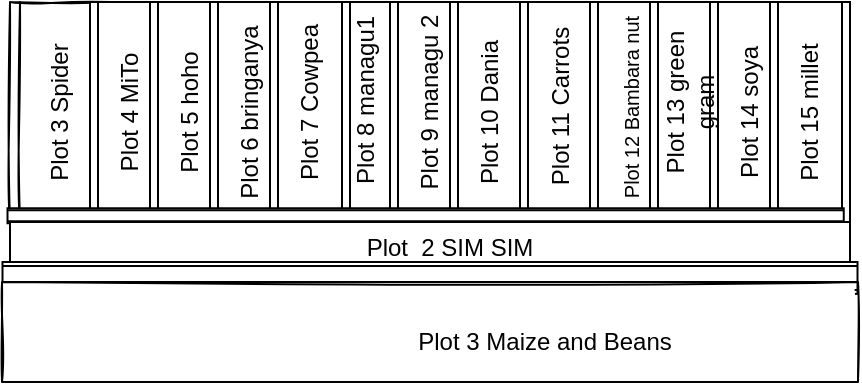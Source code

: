 <mxfile version="14.8.6" type="github">
  <diagram id="30xWkC1ygPRy39HFyyRH" name="Page-1">
    <mxGraphModel dx="782" dy="436" grid="1" gridSize="10" guides="1" tooltips="1" connect="1" arrows="1" fold="1" page="1" pageScale="1" pageWidth="850" pageHeight="1100" math="0" shadow="0">
      <root>
        <mxCell id="0" />
        <mxCell id="1" parent="0" />
        <mxCell id="zWN-aV_KUH45fdRNiJmX-1" value="" style="shape=process;whiteSpace=wrap;html=1;backgroundOutline=1;rotation=-180;shadow=0;sketch=1;fillStyle=solid;fillColor=#FFFFFF;" vertex="1" parent="1">
          <mxGeometry x="150" y="40" width="50" height="110" as="geometry" />
        </mxCell>
        <mxCell id="zWN-aV_KUH45fdRNiJmX-2" value="" style="shape=process;whiteSpace=wrap;html=1;backgroundOutline=1;rotation=-180;" vertex="1" parent="1">
          <mxGeometry x="190" y="40" width="40" height="110" as="geometry" />
        </mxCell>
        <mxCell id="zWN-aV_KUH45fdRNiJmX-3" value="" style="shape=process;whiteSpace=wrap;html=1;backgroundOutline=1;rotation=-180;" vertex="1" parent="1">
          <mxGeometry x="220" y="40" width="40" height="110" as="geometry" />
        </mxCell>
        <mxCell id="zWN-aV_KUH45fdRNiJmX-4" value="" style="shape=process;whiteSpace=wrap;html=1;backgroundOutline=1;rotation=-180;" vertex="1" parent="1">
          <mxGeometry x="310" y="40" width="40" height="110" as="geometry" />
        </mxCell>
        <mxCell id="zWN-aV_KUH45fdRNiJmX-5" value="" style="shape=process;whiteSpace=wrap;html=1;backgroundOutline=1;rotation=-180;" vertex="1" parent="1">
          <mxGeometry x="250" y="40" width="40" height="110" as="geometry" />
        </mxCell>
        <mxCell id="zWN-aV_KUH45fdRNiJmX-6" value="" style="shape=process;whiteSpace=wrap;html=1;backgroundOutline=1;rotation=-180;" vertex="1" parent="1">
          <mxGeometry x="280" y="40" width="40" height="110" as="geometry" />
        </mxCell>
        <mxCell id="zWN-aV_KUH45fdRNiJmX-7" value="" style="shape=process;whiteSpace=wrap;html=1;backgroundOutline=1;rotation=-180;" vertex="1" parent="1">
          <mxGeometry x="340" y="40" width="40" height="110" as="geometry" />
        </mxCell>
        <mxCell id="zWN-aV_KUH45fdRNiJmX-8" value="" style="shape=process;whiteSpace=wrap;html=1;backgroundOutline=1;rotation=-180;" vertex="1" parent="1">
          <mxGeometry x="370" y="40" width="40" height="110" as="geometry" />
        </mxCell>
        <mxCell id="zWN-aV_KUH45fdRNiJmX-9" value="" style="shape=process;whiteSpace=wrap;html=1;backgroundOutline=1;rotation=-180;" vertex="1" parent="1">
          <mxGeometry x="405" y="40" width="40" height="110" as="geometry" />
        </mxCell>
        <mxCell id="zWN-aV_KUH45fdRNiJmX-10" value="" style="shape=process;whiteSpace=wrap;html=1;backgroundOutline=1;rotation=-180;" vertex="1" parent="1">
          <mxGeometry x="440" y="40" width="40" height="110" as="geometry" />
        </mxCell>
        <mxCell id="zWN-aV_KUH45fdRNiJmX-11" value="" style="shape=process;whiteSpace=wrap;html=1;backgroundOutline=1;rotation=-180;" vertex="1" parent="1">
          <mxGeometry x="470" y="40" width="40" height="110" as="geometry" />
        </mxCell>
        <mxCell id="zWN-aV_KUH45fdRNiJmX-12" value="" style="shape=process;whiteSpace=wrap;html=1;backgroundOutline=1;rotation=-180;" vertex="1" parent="1">
          <mxGeometry x="500" y="40" width="40" height="110" as="geometry" />
        </mxCell>
        <mxCell id="zWN-aV_KUH45fdRNiJmX-13" value="" style="shape=process;whiteSpace=wrap;html=1;backgroundOutline=1;rotation=-180;" vertex="1" parent="1">
          <mxGeometry x="530" y="40" width="40" height="110" as="geometry" />
        </mxCell>
        <mxCell id="zWN-aV_KUH45fdRNiJmX-14" value="" style="shape=process;whiteSpace=wrap;html=1;backgroundOutline=1;rotation=-90;" vertex="1" parent="1">
          <mxGeometry x="354.06" y="-62.18" width="7.5" height="418.12" as="geometry" />
        </mxCell>
        <mxCell id="zWN-aV_KUH45fdRNiJmX-15" value="" style="rounded=0;whiteSpace=wrap;html=1;" vertex="1" parent="1">
          <mxGeometry x="150" y="150" width="420" height="20" as="geometry" />
        </mxCell>
        <mxCell id="zWN-aV_KUH45fdRNiJmX-16" value="" style="shape=process;whiteSpace=wrap;html=1;backgroundOutline=1;rotation=90;" vertex="1" parent="1">
          <mxGeometry x="352.03" y="-35.78" width="15.94" height="427.5" as="geometry" />
        </mxCell>
        <mxCell id="zWN-aV_KUH45fdRNiJmX-17" value="" style="rounded=0;whiteSpace=wrap;html=1;shadow=0;sketch=1;fillColor=#FFFFFF;" vertex="1" parent="1">
          <mxGeometry x="146.02" y="180" width="427.97" height="50" as="geometry" />
        </mxCell>
        <mxCell id="zWN-aV_KUH45fdRNiJmX-22" value="Plot 3 Maize and Beans" style="text;html=1;strokeColor=none;fillColor=none;align=center;verticalAlign=middle;whiteSpace=wrap;rounded=0;shadow=0;sketch=1;" vertex="1" parent="1">
          <mxGeometry x="325" y="200" width="185" height="20" as="geometry" />
        </mxCell>
        <mxCell id="zWN-aV_KUH45fdRNiJmX-23" value="Plot 3 Spider" style="text;html=1;strokeColor=none;fillColor=none;align=center;verticalAlign=middle;whiteSpace=wrap;rounded=0;shadow=0;sketch=1;rotation=-90;" vertex="1" parent="1">
          <mxGeometry x="135" y="85" width="80" height="20" as="geometry" />
        </mxCell>
        <mxCell id="zWN-aV_KUH45fdRNiJmX-24" value="Plot 4 MiTo" style="text;html=1;strokeColor=none;fillColor=none;align=center;verticalAlign=middle;whiteSpace=wrap;rounded=0;shadow=0;sketch=1;rotation=-90;" vertex="1" parent="1">
          <mxGeometry x="170" y="85" width="80" height="20" as="geometry" />
        </mxCell>
        <mxCell id="zWN-aV_KUH45fdRNiJmX-25" value="Plot 5 hoho" style="text;html=1;strokeColor=none;fillColor=none;align=center;verticalAlign=middle;whiteSpace=wrap;rounded=0;shadow=0;sketch=1;rotation=-90;" vertex="1" parent="1">
          <mxGeometry x="200" y="85" width="80" height="20" as="geometry" />
        </mxCell>
        <mxCell id="zWN-aV_KUH45fdRNiJmX-26" value="Plot 6 bringanya" style="text;html=1;strokeColor=none;fillColor=none;align=center;verticalAlign=middle;whiteSpace=wrap;rounded=0;shadow=0;sketch=1;rotation=-90;" vertex="1" parent="1">
          <mxGeometry x="225" y="85" width="90" height="20" as="geometry" />
        </mxCell>
        <mxCell id="zWN-aV_KUH45fdRNiJmX-27" value="Plot 7 Cowpea" style="text;html=1;strokeColor=none;fillColor=none;align=center;verticalAlign=middle;whiteSpace=wrap;rounded=0;shadow=0;sketch=1;rotation=-90;" vertex="1" parent="1">
          <mxGeometry x="255" y="80" width="90" height="20" as="geometry" />
        </mxCell>
        <mxCell id="zWN-aV_KUH45fdRNiJmX-28" value="Plot 8 managu1" style="text;html=1;strokeColor=none;fillColor=none;align=center;verticalAlign=middle;whiteSpace=wrap;rounded=0;shadow=0;sketch=1;rotation=-90;" vertex="1" parent="1">
          <mxGeometry x="281.95" y="78.98" width="92.03" height="20" as="geometry" />
        </mxCell>
        <mxCell id="zWN-aV_KUH45fdRNiJmX-29" value="Plot 9 managu 2" style="text;html=1;strokeColor=none;fillColor=none;align=center;verticalAlign=middle;whiteSpace=wrap;rounded=0;shadow=0;sketch=1;rotation=-90;" vertex="1" parent="1">
          <mxGeometry x="315" y="80" width="90" height="20" as="geometry" />
        </mxCell>
        <mxCell id="zWN-aV_KUH45fdRNiJmX-30" value="Plot 10 Dania" style="text;html=1;strokeColor=none;fillColor=none;align=center;verticalAlign=middle;whiteSpace=wrap;rounded=0;shadow=0;sketch=1;rotation=-90;" vertex="1" parent="1">
          <mxGeometry x="350" y="85" width="80" height="20" as="geometry" />
        </mxCell>
        <mxCell id="zWN-aV_KUH45fdRNiJmX-31" value="Plot 11 Carrots" style="text;html=1;strokeColor=none;fillColor=none;align=center;verticalAlign=middle;whiteSpace=wrap;rounded=0;shadow=0;sketch=1;rotation=-90;" vertex="1" parent="1">
          <mxGeometry x="382.5" y="82.5" width="85" height="20" as="geometry" />
        </mxCell>
        <mxCell id="zWN-aV_KUH45fdRNiJmX-32" value="&lt;font style=&quot;font-size: 10px&quot;&gt;Plot 12 Bambara nut&lt;/font&gt;" style="text;html=1;strokeColor=none;fillColor=none;align=center;verticalAlign=middle;whiteSpace=wrap;rounded=0;shadow=0;sketch=1;rotation=-90;" vertex="1" parent="1">
          <mxGeometry x="410" y="82.5" width="100" height="20" as="geometry" />
        </mxCell>
        <mxCell id="zWN-aV_KUH45fdRNiJmX-33" value="Plot 13 green gram" style="text;html=1;strokeColor=none;fillColor=none;align=center;verticalAlign=middle;whiteSpace=wrap;rounded=0;shadow=0;sketch=1;rotation=-90;" vertex="1" parent="1">
          <mxGeometry x="445" y="80" width="90" height="20" as="geometry" />
        </mxCell>
        <mxCell id="zWN-aV_KUH45fdRNiJmX-34" value="Plot 14 soya" style="text;html=1;strokeColor=none;fillColor=none;align=center;verticalAlign=middle;whiteSpace=wrap;rounded=0;shadow=0;sketch=1;rotation=-90;" vertex="1" parent="1">
          <mxGeometry x="480" y="85" width="80" height="20" as="geometry" />
        </mxCell>
        <mxCell id="zWN-aV_KUH45fdRNiJmX-35" value="Plot 15 millet" style="text;html=1;strokeColor=none;fillColor=none;align=center;verticalAlign=middle;whiteSpace=wrap;rounded=0;shadow=0;sketch=1;rotation=-90;" vertex="1" parent="1">
          <mxGeometry x="510" y="85" width="80" height="20" as="geometry" />
        </mxCell>
        <mxCell id="zWN-aV_KUH45fdRNiJmX-36" value="Plot&amp;nbsp; 2 SIM SIM" style="text;html=1;strokeColor=none;fillColor=none;align=center;verticalAlign=middle;whiteSpace=wrap;rounded=0;shadow=0;sketch=1;" vertex="1" parent="1">
          <mxGeometry x="300" y="155" width="140" height="15" as="geometry" />
        </mxCell>
      </root>
    </mxGraphModel>
  </diagram>
</mxfile>
